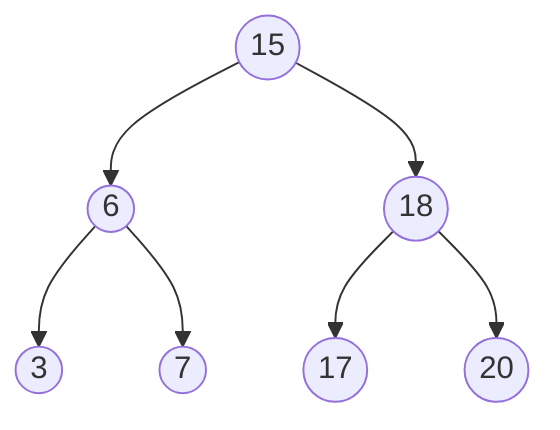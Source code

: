 graph TD
    15(("15"))
    6(("6"))
    18(("18"))
    3(("3"))
    7(("7"))
    17(("17"))
    20(("20"))
    
    15 --> 6
    15 --> 18
    6 --> 3
    6 --> 7
    18 --> 17
    18 --> 20